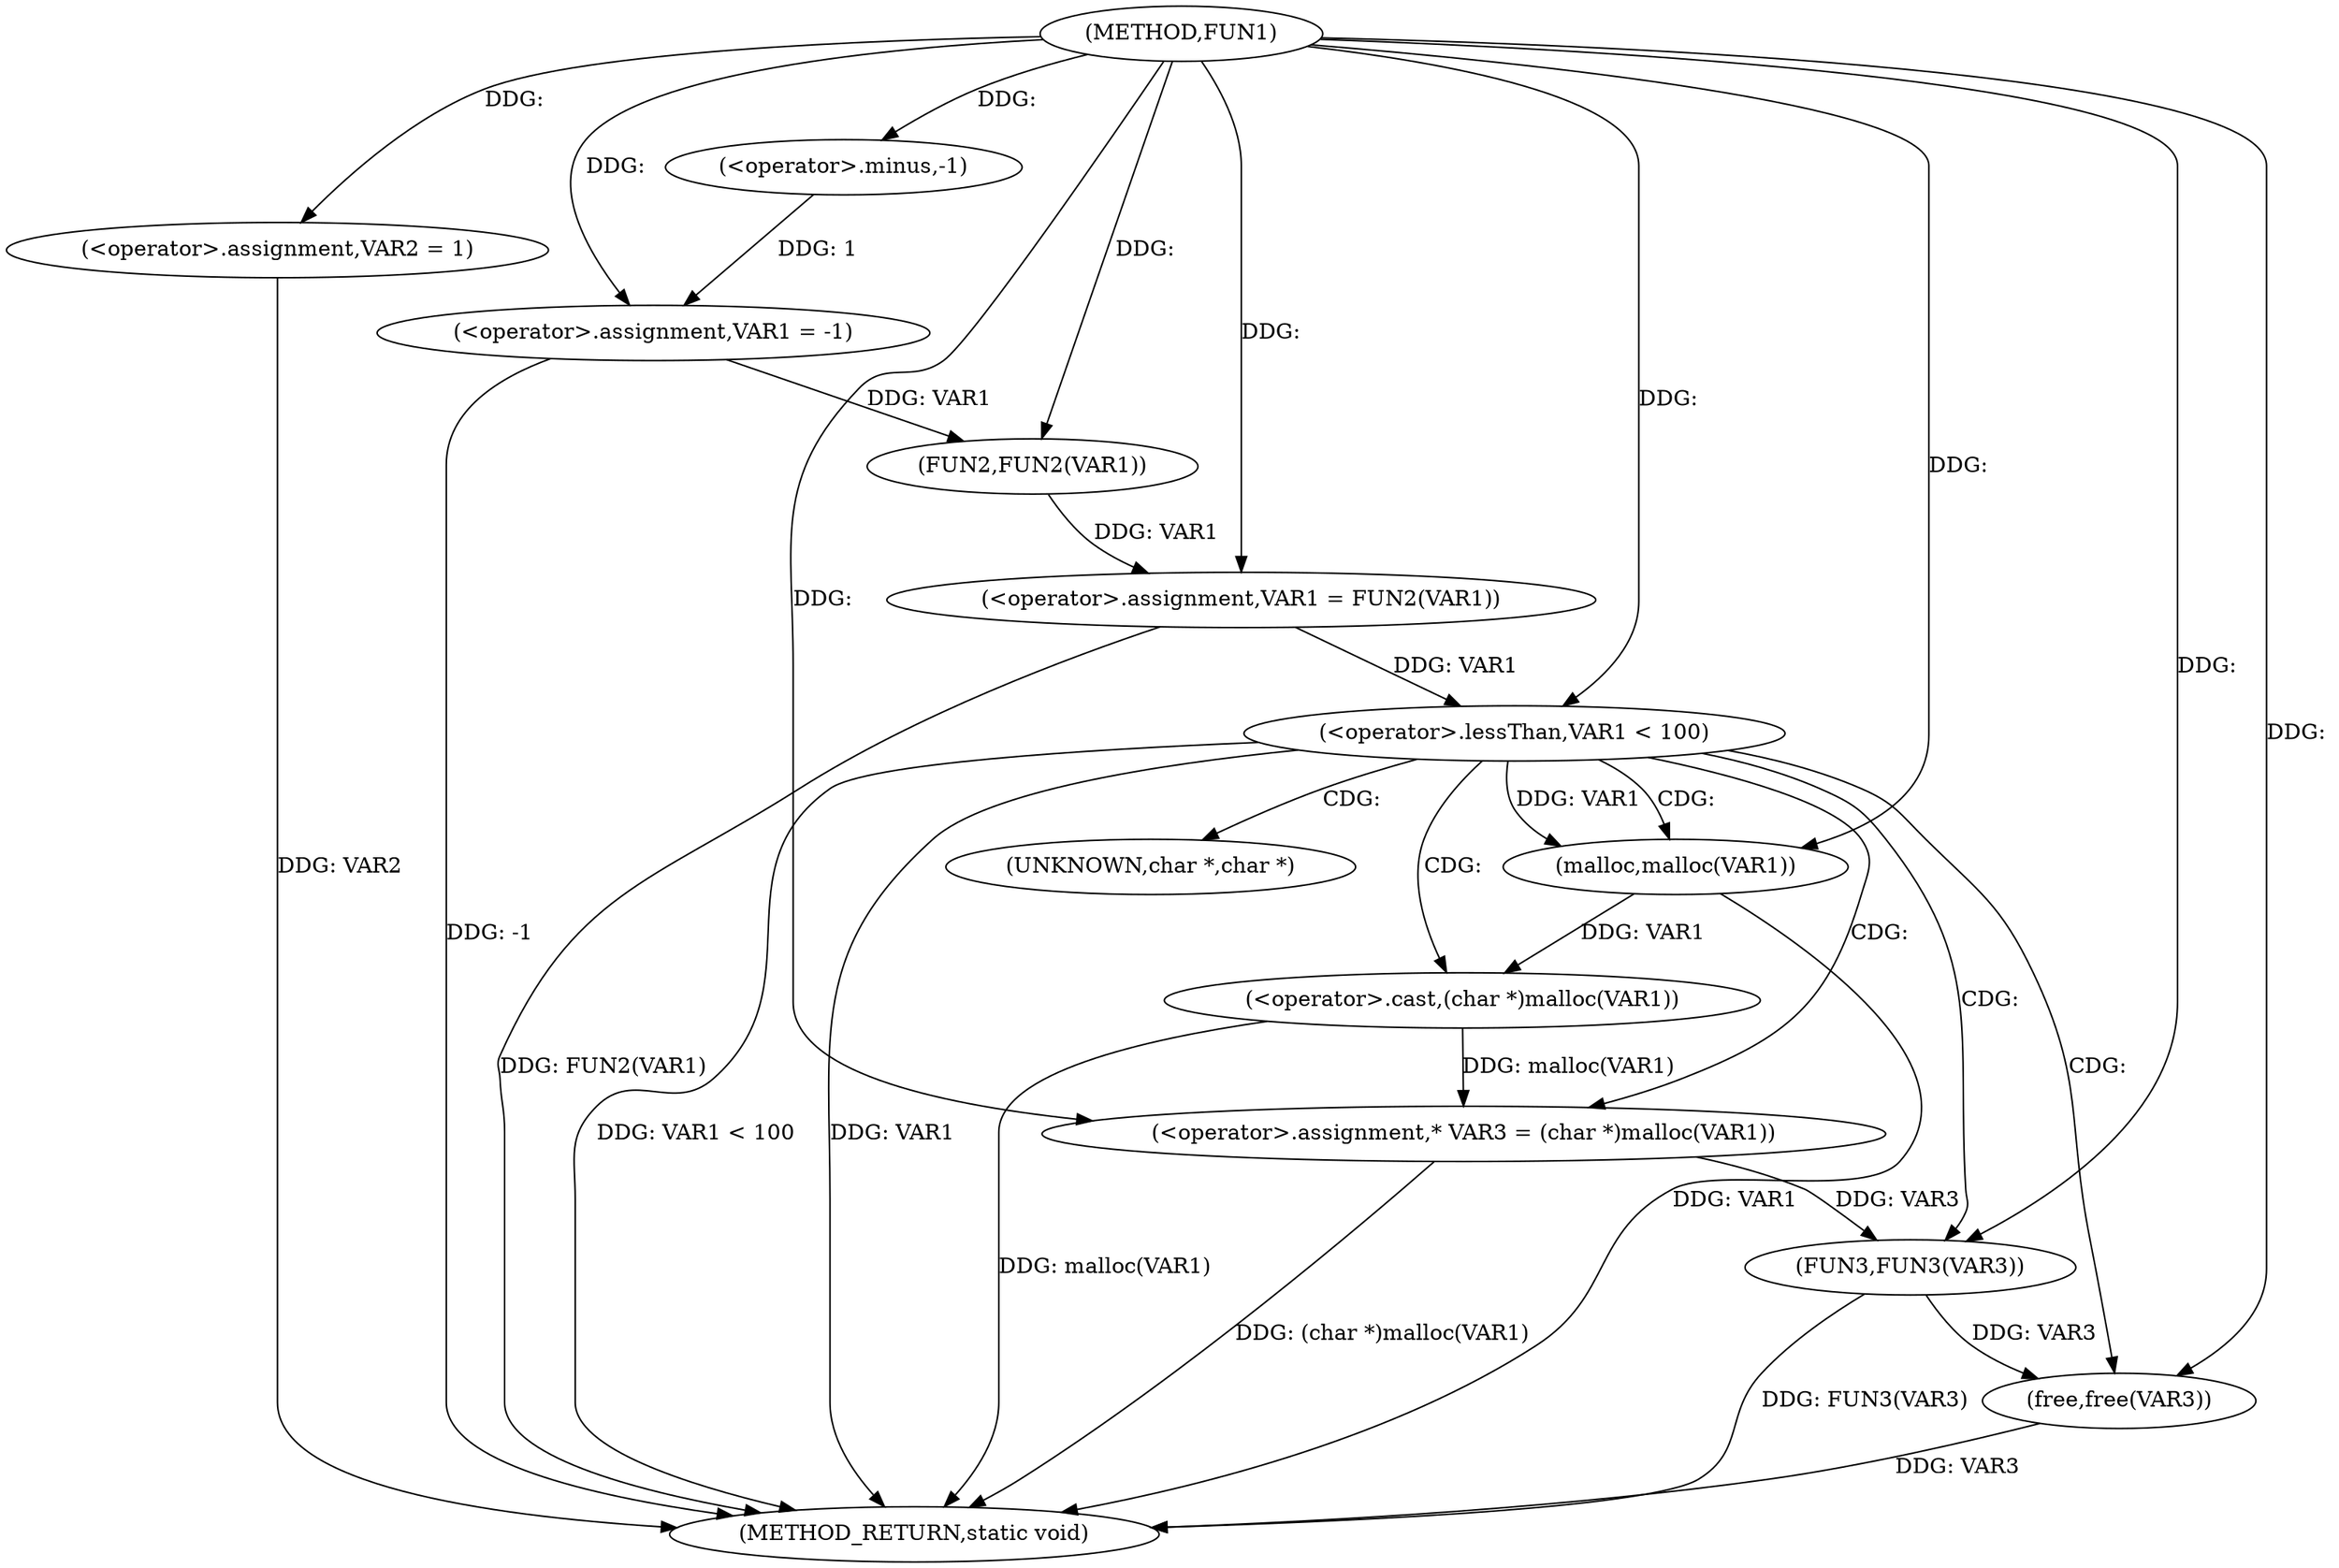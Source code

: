 digraph FUN1 {  
"1000100" [label = "(METHOD,FUN1)" ]
"1000130" [label = "(METHOD_RETURN,static void)" ]
"1000103" [label = "(<operator>.assignment,VAR1 = -1)" ]
"1000105" [label = "(<operator>.minus,-1)" ]
"1000107" [label = "(<operator>.assignment,VAR2 = 1)" ]
"1000110" [label = "(<operator>.assignment,VAR1 = FUN2(VAR1))" ]
"1000112" [label = "(FUN2,FUN2(VAR1))" ]
"1000115" [label = "(<operator>.lessThan,VAR1 < 100)" ]
"1000120" [label = "(<operator>.assignment,* VAR3 = (char *)malloc(VAR1))" ]
"1000122" [label = "(<operator>.cast,(char *)malloc(VAR1))" ]
"1000124" [label = "(malloc,malloc(VAR1))" ]
"1000126" [label = "(FUN3,FUN3(VAR3))" ]
"1000128" [label = "(free,free(VAR3))" ]
"1000123" [label = "(UNKNOWN,char *,char *)" ]
  "1000126" -> "1000130"  [ label = "DDG: FUN3(VAR3)"] 
  "1000124" -> "1000130"  [ label = "DDG: VAR1"] 
  "1000107" -> "1000130"  [ label = "DDG: VAR2"] 
  "1000103" -> "1000130"  [ label = "DDG: -1"] 
  "1000115" -> "1000130"  [ label = "DDG: VAR1 < 100"] 
  "1000110" -> "1000130"  [ label = "DDG: FUN2(VAR1)"] 
  "1000120" -> "1000130"  [ label = "DDG: (char *)malloc(VAR1)"] 
  "1000115" -> "1000130"  [ label = "DDG: VAR1"] 
  "1000122" -> "1000130"  [ label = "DDG: malloc(VAR1)"] 
  "1000128" -> "1000130"  [ label = "DDG: VAR3"] 
  "1000105" -> "1000103"  [ label = "DDG: 1"] 
  "1000100" -> "1000103"  [ label = "DDG: "] 
  "1000100" -> "1000105"  [ label = "DDG: "] 
  "1000100" -> "1000107"  [ label = "DDG: "] 
  "1000112" -> "1000110"  [ label = "DDG: VAR1"] 
  "1000100" -> "1000110"  [ label = "DDG: "] 
  "1000103" -> "1000112"  [ label = "DDG: VAR1"] 
  "1000100" -> "1000112"  [ label = "DDG: "] 
  "1000110" -> "1000115"  [ label = "DDG: VAR1"] 
  "1000100" -> "1000115"  [ label = "DDG: "] 
  "1000122" -> "1000120"  [ label = "DDG: malloc(VAR1)"] 
  "1000100" -> "1000120"  [ label = "DDG: "] 
  "1000124" -> "1000122"  [ label = "DDG: VAR1"] 
  "1000115" -> "1000124"  [ label = "DDG: VAR1"] 
  "1000100" -> "1000124"  [ label = "DDG: "] 
  "1000120" -> "1000126"  [ label = "DDG: VAR3"] 
  "1000100" -> "1000126"  [ label = "DDG: "] 
  "1000126" -> "1000128"  [ label = "DDG: VAR3"] 
  "1000100" -> "1000128"  [ label = "DDG: "] 
  "1000115" -> "1000128"  [ label = "CDG: "] 
  "1000115" -> "1000120"  [ label = "CDG: "] 
  "1000115" -> "1000123"  [ label = "CDG: "] 
  "1000115" -> "1000124"  [ label = "CDG: "] 
  "1000115" -> "1000122"  [ label = "CDG: "] 
  "1000115" -> "1000126"  [ label = "CDG: "] 
}
